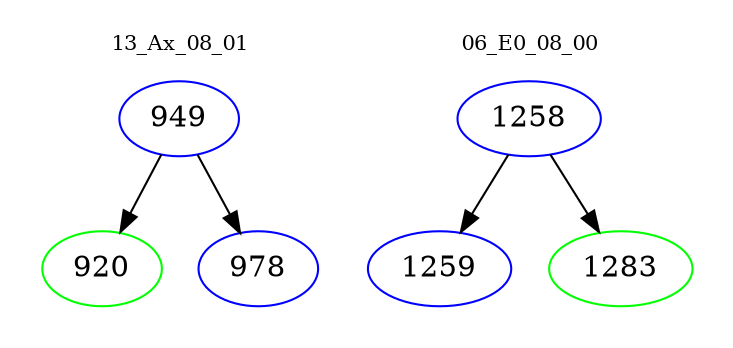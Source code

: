 digraph{
subgraph cluster_0 {
color = white
label = "13_Ax_08_01";
fontsize=10;
T0_949 [label="949", color="blue"]
T0_949 -> T0_920 [color="black"]
T0_920 [label="920", color="green"]
T0_949 -> T0_978 [color="black"]
T0_978 [label="978", color="blue"]
}
subgraph cluster_1 {
color = white
label = "06_E0_08_00";
fontsize=10;
T1_1258 [label="1258", color="blue"]
T1_1258 -> T1_1259 [color="black"]
T1_1259 [label="1259", color="blue"]
T1_1258 -> T1_1283 [color="black"]
T1_1283 [label="1283", color="green"]
}
}
